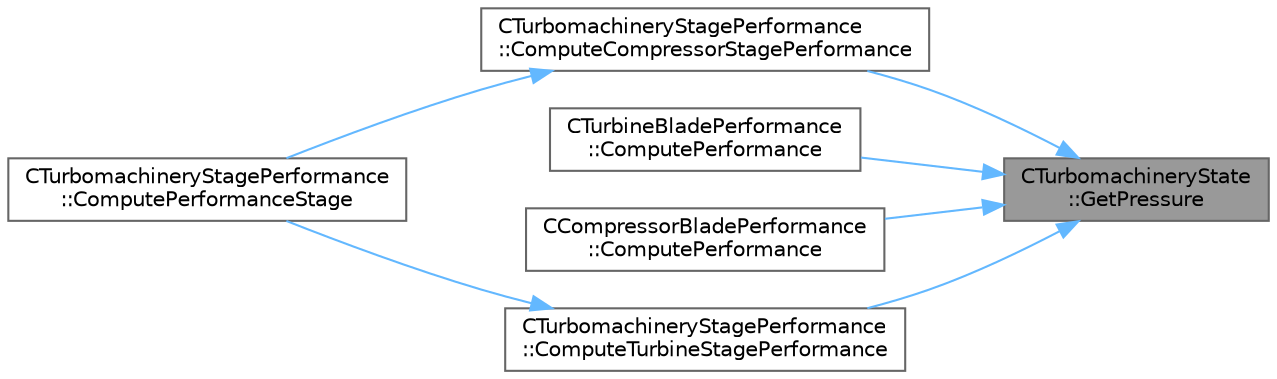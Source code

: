 digraph "CTurbomachineryState::GetPressure"
{
 // LATEX_PDF_SIZE
  bgcolor="transparent";
  edge [fontname=Helvetica,fontsize=10,labelfontname=Helvetica,labelfontsize=10];
  node [fontname=Helvetica,fontsize=10,shape=box,height=0.2,width=0.4];
  rankdir="RL";
  Node1 [id="Node000001",label="CTurbomachineryState\l::GetPressure",height=0.2,width=0.4,color="gray40", fillcolor="grey60", style="filled", fontcolor="black",tooltip=" "];
  Node1 -> Node2 [id="edge1_Node000001_Node000002",dir="back",color="steelblue1",style="solid",tooltip=" "];
  Node2 [id="Node000002",label="CTurbomachineryStagePerformance\l::ComputeCompressorStagePerformance",height=0.2,width=0.4,color="grey40", fillcolor="white", style="filled",URL="$classCTurbomachineryStagePerformance.html#adfa2f6b197c47a6b29c4613e3765771b",tooltip=" "];
  Node2 -> Node3 [id="edge2_Node000002_Node000003",dir="back",color="steelblue1",style="solid",tooltip=" "];
  Node3 [id="Node000003",label="CTurbomachineryStagePerformance\l::ComputePerformanceStage",height=0.2,width=0.4,color="grey40", fillcolor="white", style="filled",URL="$classCTurbomachineryStagePerformance.html#a90d5595e3160222c0e3e1b4e2a3b2583",tooltip=" "];
  Node1 -> Node4 [id="edge3_Node000001_Node000004",dir="back",color="steelblue1",style="solid",tooltip=" "];
  Node4 [id="Node000004",label="CTurbineBladePerformance\l::ComputePerformance",height=0.2,width=0.4,color="grey40", fillcolor="white", style="filled",URL="$classCTurbineBladePerformance.html#aaa35eca235d0770990ba278a06955340",tooltip=" "];
  Node1 -> Node5 [id="edge4_Node000001_Node000005",dir="back",color="steelblue1",style="solid",tooltip=" "];
  Node5 [id="Node000005",label="CCompressorBladePerformance\l::ComputePerformance",height=0.2,width=0.4,color="grey40", fillcolor="white", style="filled",URL="$classCCompressorBladePerformance.html#a0f893ece6419441d7e0060a0f08ed2b1",tooltip=" "];
  Node1 -> Node6 [id="edge5_Node000001_Node000006",dir="back",color="steelblue1",style="solid",tooltip=" "];
  Node6 [id="Node000006",label="CTurbomachineryStagePerformance\l::ComputeTurbineStagePerformance",height=0.2,width=0.4,color="grey40", fillcolor="white", style="filled",URL="$classCTurbomachineryStagePerformance.html#ae17b6e09a00bc719ff4d0d51cc32e6a3",tooltip=" "];
  Node6 -> Node3 [id="edge6_Node000006_Node000003",dir="back",color="steelblue1",style="solid",tooltip=" "];
}
